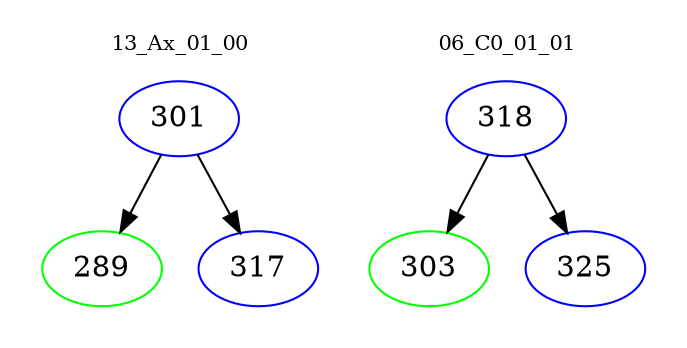digraph{
subgraph cluster_0 {
color = white
label = "13_Ax_01_00";
fontsize=10;
T0_301 [label="301", color="blue"]
T0_301 -> T0_289 [color="black"]
T0_289 [label="289", color="green"]
T0_301 -> T0_317 [color="black"]
T0_317 [label="317", color="blue"]
}
subgraph cluster_1 {
color = white
label = "06_C0_01_01";
fontsize=10;
T1_318 [label="318", color="blue"]
T1_318 -> T1_303 [color="black"]
T1_303 [label="303", color="green"]
T1_318 -> T1_325 [color="black"]
T1_325 [label="325", color="blue"]
}
}
